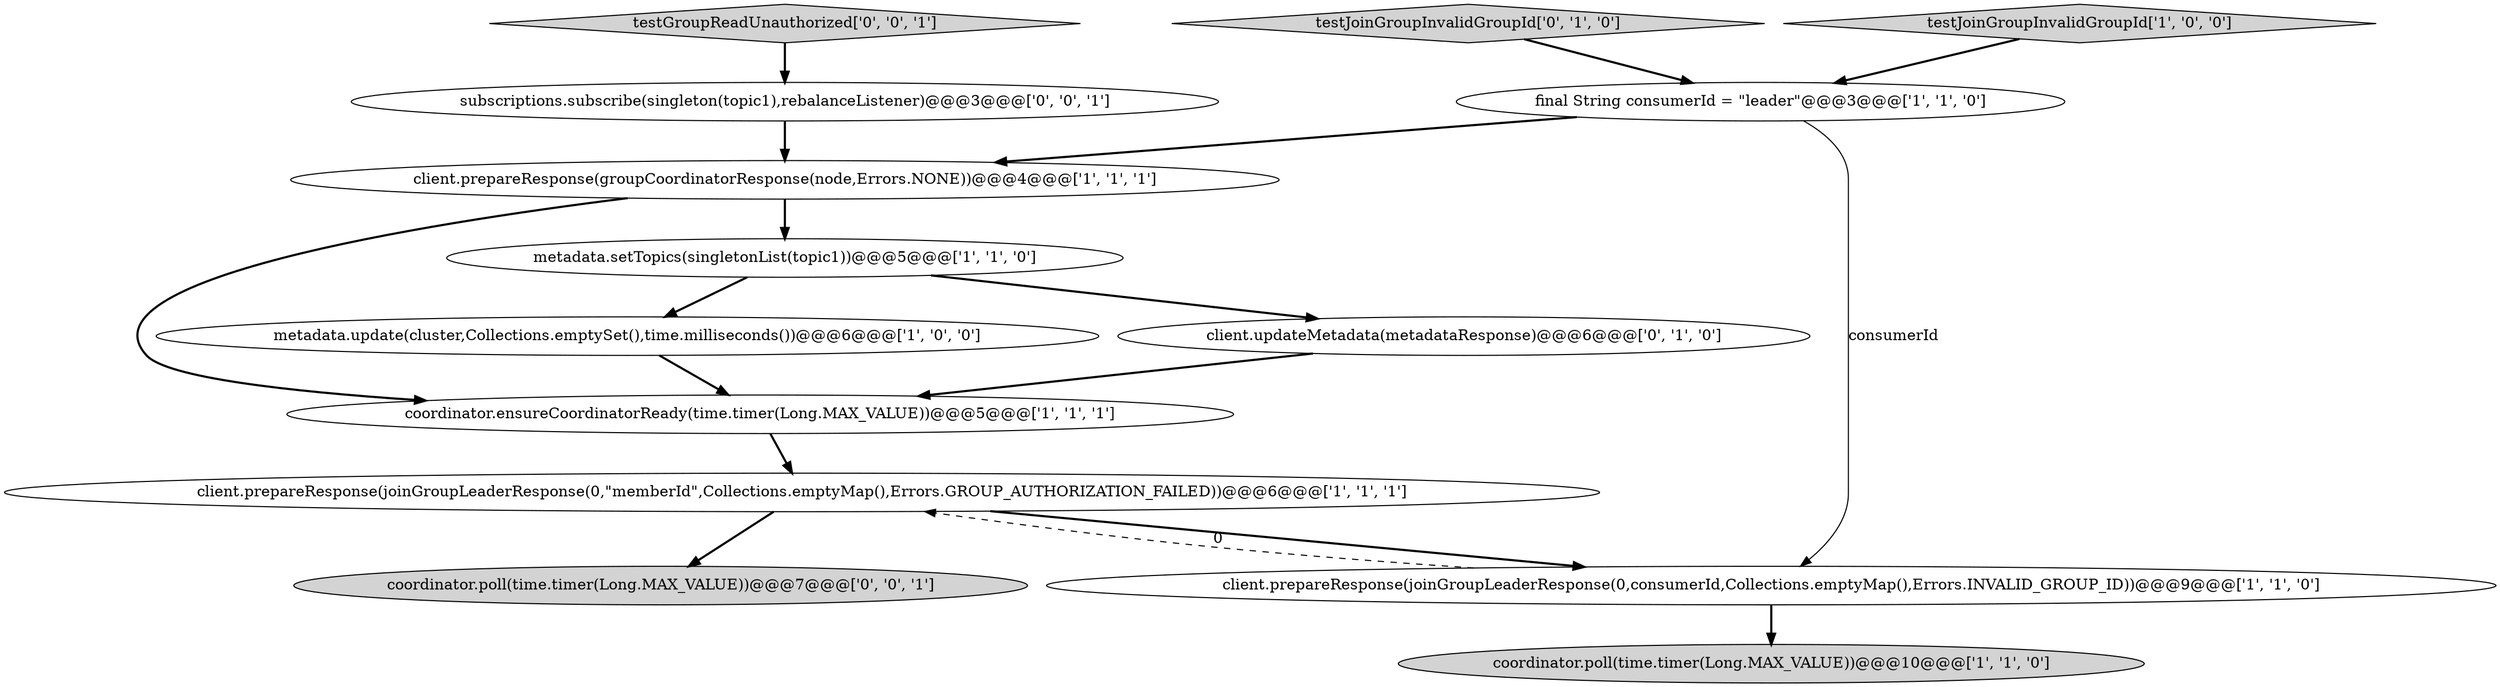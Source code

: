 digraph {
5 [style = filled, label = "metadata.setTopics(singletonList(topic1))@@@5@@@['1', '1', '0']", fillcolor = white, shape = ellipse image = "AAA0AAABBB1BBB"];
4 [style = filled, label = "final String consumerId = \"leader\"@@@3@@@['1', '1', '0']", fillcolor = white, shape = ellipse image = "AAA0AAABBB1BBB"];
13 [style = filled, label = "subscriptions.subscribe(singleton(topic1),rebalanceListener)@@@3@@@['0', '0', '1']", fillcolor = white, shape = ellipse image = "AAA0AAABBB3BBB"];
10 [style = filled, label = "testJoinGroupInvalidGroupId['0', '1', '0']", fillcolor = lightgray, shape = diamond image = "AAA0AAABBB2BBB"];
7 [style = filled, label = "client.prepareResponse(groupCoordinatorResponse(node,Errors.NONE))@@@4@@@['1', '1', '1']", fillcolor = white, shape = ellipse image = "AAA0AAABBB1BBB"];
8 [style = filled, label = "client.prepareResponse(joinGroupLeaderResponse(0,consumerId,Collections.emptyMap(),Errors.INVALID_GROUP_ID))@@@9@@@['1', '1', '0']", fillcolor = white, shape = ellipse image = "AAA0AAABBB1BBB"];
0 [style = filled, label = "coordinator.poll(time.timer(Long.MAX_VALUE))@@@10@@@['1', '1', '0']", fillcolor = lightgray, shape = ellipse image = "AAA0AAABBB1BBB"];
2 [style = filled, label = "coordinator.ensureCoordinatorReady(time.timer(Long.MAX_VALUE))@@@5@@@['1', '1', '1']", fillcolor = white, shape = ellipse image = "AAA0AAABBB1BBB"];
3 [style = filled, label = "metadata.update(cluster,Collections.emptySet(),time.milliseconds())@@@6@@@['1', '0', '0']", fillcolor = white, shape = ellipse image = "AAA0AAABBB1BBB"];
9 [style = filled, label = "client.updateMetadata(metadataResponse)@@@6@@@['0', '1', '0']", fillcolor = white, shape = ellipse image = "AAA0AAABBB2BBB"];
12 [style = filled, label = "testGroupReadUnauthorized['0', '0', '1']", fillcolor = lightgray, shape = diamond image = "AAA0AAABBB3BBB"];
11 [style = filled, label = "coordinator.poll(time.timer(Long.MAX_VALUE))@@@7@@@['0', '0', '1']", fillcolor = lightgray, shape = ellipse image = "AAA0AAABBB3BBB"];
1 [style = filled, label = "client.prepareResponse(joinGroupLeaderResponse(0,\"memberId\",Collections.emptyMap(),Errors.GROUP_AUTHORIZATION_FAILED))@@@6@@@['1', '1', '1']", fillcolor = white, shape = ellipse image = "AAA0AAABBB1BBB"];
6 [style = filled, label = "testJoinGroupInvalidGroupId['1', '0', '0']", fillcolor = lightgray, shape = diamond image = "AAA0AAABBB1BBB"];
7->5 [style = bold, label=""];
12->13 [style = bold, label=""];
1->8 [style = bold, label=""];
9->2 [style = bold, label=""];
5->3 [style = bold, label=""];
8->1 [style = dashed, label="0"];
13->7 [style = bold, label=""];
4->7 [style = bold, label=""];
10->4 [style = bold, label=""];
6->4 [style = bold, label=""];
5->9 [style = bold, label=""];
2->1 [style = bold, label=""];
4->8 [style = solid, label="consumerId"];
8->0 [style = bold, label=""];
3->2 [style = bold, label=""];
1->11 [style = bold, label=""];
7->2 [style = bold, label=""];
}
